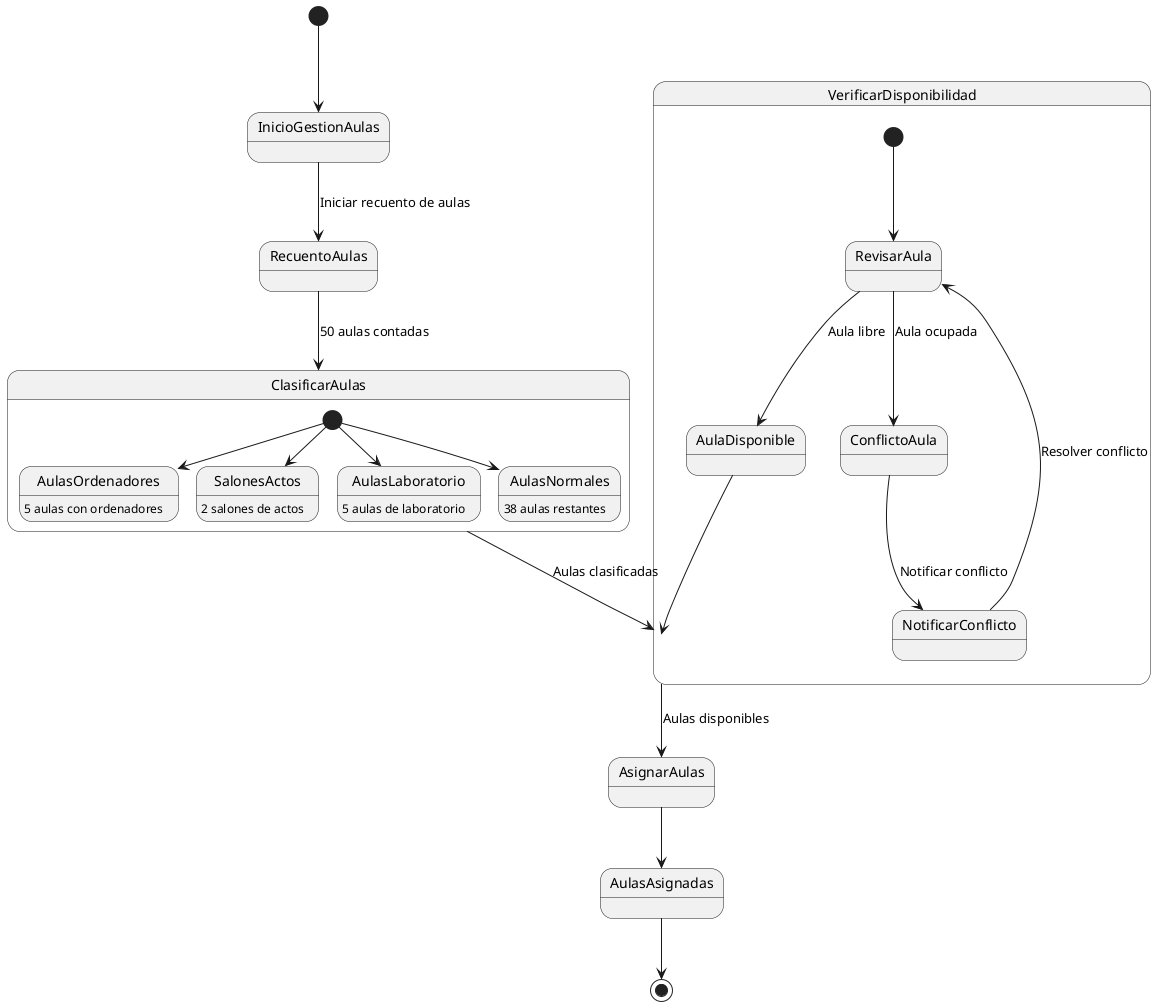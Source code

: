 @startuml
[*] --> InicioGestionAulas

InicioGestionAulas --> RecuentoAulas : Iniciar recuento de aulas
RecuentoAulas --> ClasificarAulas : 50 aulas contadas

state ClasificarAulas {
    [*] --> AulasOrdenadores
    AulasOrdenadores : 5 aulas con ordenadores
    [*] --> SalonesActos
    SalonesActos : 2 salones de actos
    [*] --> AulasLaboratorio
    AulasLaboratorio : 5 aulas de laboratorio
    [*] --> AulasNormales
    AulasNormales : 38 aulas restantes
}

ClasificarAulas --> VerificarDisponibilidad : Aulas clasificadas

state VerificarDisponibilidad {
    [*] --> RevisarAula
    RevisarAula --> AulaDisponible : Aula libre
    RevisarAula --> ConflictoAula : Aula ocupada
    AulaDisponible --> VerificarDisponibilidad
    ConflictoAula --> NotificarConflicto : Notificar conflicto
    NotificarConflicto --> RevisarAula : Resolver conflicto
}

VerificarDisponibilidad --> AsignarAulas : Aulas disponibles
AsignarAulas --> AulasAsignadas 
AulasAsignadas --> [*]

@enduml
